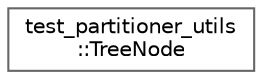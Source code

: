 digraph "类继承关系图"
{
 // LATEX_PDF_SIZE
  bgcolor="transparent";
  edge [fontname=Helvetica,fontsize=10,labelfontname=Helvetica,labelfontsize=10];
  node [fontname=Helvetica,fontsize=10,shape=box,height=0.2,width=0.4];
  rankdir="LR";
  Node0 [id="Node000000",label="test_partitioner_utils\l::TreeNode",height=0.2,width=0.4,color="grey40", fillcolor="white", style="filled",URL="$structtest__partitioner__utils_1_1_tree_node.html",tooltip=" "];
}
